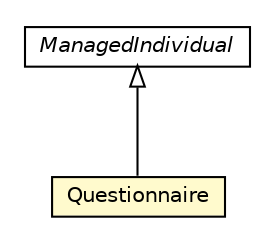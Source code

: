 #!/usr/local/bin/dot
#
# Class diagram 
# Generated by UMLGraph version R5_6-24-gf6e263 (http://www.umlgraph.org/)
#

digraph G {
	edge [fontname="Helvetica",fontsize=10,labelfontname="Helvetica",labelfontsize=10];
	node [fontname="Helvetica",fontsize=10,shape=plaintext];
	nodesep=0.25;
	ranksep=0.5;
	// org.universAAL.middleware.owl.ManagedIndividual
	c6506444 [label=<<table title="org.universAAL.middleware.owl.ManagedIndividual" border="0" cellborder="1" cellspacing="0" cellpadding="2" port="p" href="../../middleware/owl/ManagedIndividual.html">
		<tr><td><table border="0" cellspacing="0" cellpadding="1">
<tr><td align="center" balign="center"><font face="Helvetica-Oblique"> ManagedIndividual </font></td></tr>
		</table></td></tr>
		</table>>, URL="../../middleware/owl/ManagedIndividual.html", fontname="Helvetica", fontcolor="black", fontsize=10.0];
	// org.universAAL.ontology.questionnaire.Questionnaire
	c6507263 [label=<<table title="org.universAAL.ontology.questionnaire.Questionnaire" border="0" cellborder="1" cellspacing="0" cellpadding="2" port="p" bgcolor="lemonChiffon" href="./Questionnaire.html">
		<tr><td><table border="0" cellspacing="0" cellpadding="1">
<tr><td align="center" balign="center"> Questionnaire </td></tr>
		</table></td></tr>
		</table>>, URL="./Questionnaire.html", fontname="Helvetica", fontcolor="black", fontsize=10.0];
	//org.universAAL.ontology.questionnaire.Questionnaire extends org.universAAL.middleware.owl.ManagedIndividual
	c6506444:p -> c6507263:p [dir=back,arrowtail=empty];
}

